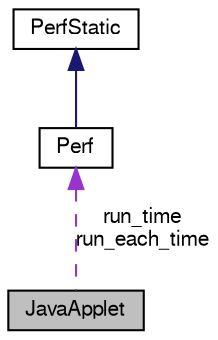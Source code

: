digraph G
{
  bgcolor="transparent";
  edge [fontname="FreeSans",fontsize=10,labelfontname="FreeSans",labelfontsize=10];
  node [fontname="FreeSans",fontsize=10,shape=record];
  Node1 [label="JavaApplet",height=0.2,width=0.4,color="black", fillcolor="grey75", style="filled" fontcolor="black"];
  Node2 -> Node1 [dir=back,color="darkorchid3",fontsize=10,style="dashed",label="run_time\nrun_each_time",fontname="FreeSans"];
  Node2 [label="Perf",height=0.2,width=0.4,color="black",URL="$class_perf.html",tooltip="パフォーマンス計測。"];
  Node3 -> Node2 [dir=back,color="midnightblue",fontsize=10,style="solid",fontname="FreeSans"];
  Node3 [label="PerfStatic",height=0.2,width=0.4,color="black",URL="$class_perf_static.html",tooltip="パフォーマンス計測。"];
}
